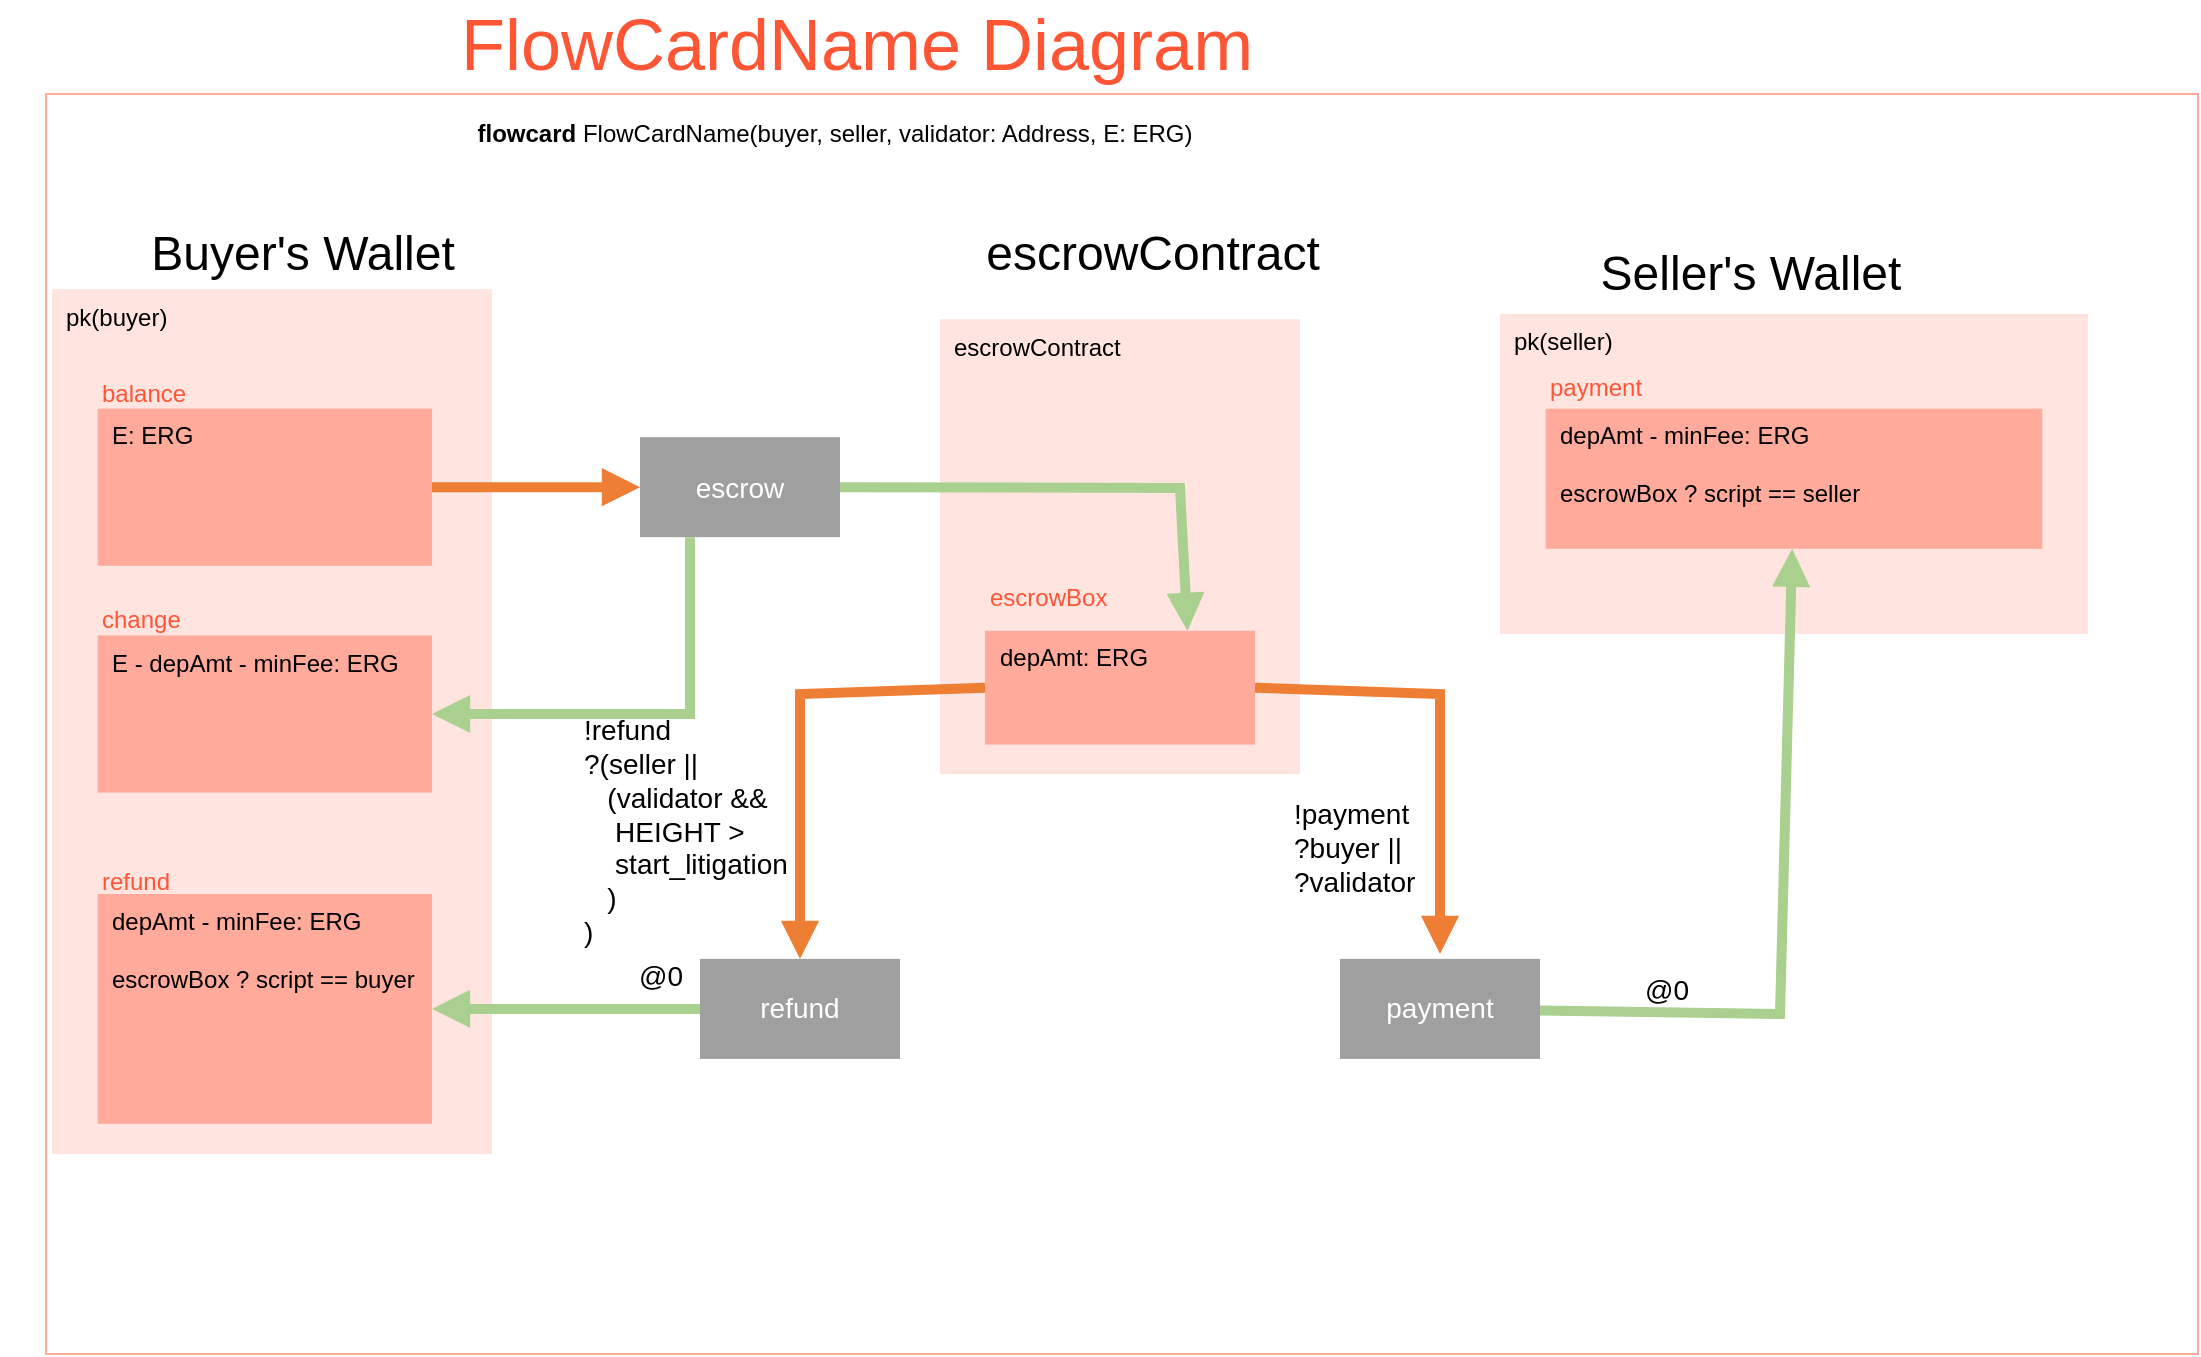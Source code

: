 <mxfile version="17.4.6" type="github">
  <diagram id="wPwa-OCC5YV9gxHPG1zq" name="Page-1">
    <mxGraphModel dx="1138" dy="615" grid="1" gridSize="10" guides="1" tooltips="1" connect="1" arrows="1" fold="1" page="1" pageScale="1" pageWidth="1169" pageHeight="827" math="0" shadow="0">
      <root>
        <mxCell id="0" />
        <mxCell id="1" parent="0" />
        <mxCell id="F8oq_pFOTgnIbFG9IkiV-1" value="" style="group;rounded=0;labelBackgroundColor=none;fontFamily=Helvetica;fontSize=14;fontColor=none;strokeColor=none;fillColor=none;align=left;html=1;" parent="1" vertex="1" connectable="0">
          <mxGeometry x="70" y="140" width="1076" height="670" as="geometry" />
        </mxCell>
        <mxCell id="F8oq_pFOTgnIbFG9IkiV-2" value="" style="rounded=0;whiteSpace=wrap;html=1;fillColor=default;strokeColor=#ffaa9c;fontFamily=Helvetica;fontSize=12;fontColor=#000000;align=left;labelBackgroundColor=none;connectable=0;container=0;allowArrows=0;" parent="F8oq_pFOTgnIbFG9IkiV-1" vertex="1">
          <mxGeometry x="23" y="40" width="1076" height="630" as="geometry" />
        </mxCell>
        <mxCell id="F8oq_pFOTgnIbFG9IkiV-3" value="&lt;font style=&quot;font-size: 36px&quot;&gt;FlowCardName Diagram&lt;/font&gt;" style="text;html=1;align=center;verticalAlign=middle;resizable=0;points=[];autosize=1;strokeColor=none;fillColor=none;fontSize=12;fontFamily=Helvetica;fontColor=#fe5535;rounded=0;labelBackgroundColor=none;connectable=0;allowArrows=0;" parent="F8oq_pFOTgnIbFG9IkiV-1" vertex="1">
          <mxGeometry x="222.886" width="410" height="30" as="geometry" />
        </mxCell>
        <mxCell id="F8oq_pFOTgnIbFG9IkiV-4" value="&lt;b&gt;flowcard &lt;/b&gt;FlowCardName(buyer, seller, validator: Address, E: ERG)" style="text;html=1;align=center;verticalAlign=middle;resizable=0;points=[];autosize=1;strokeColor=none;fillColor=none;fontSize=12;fontFamily=Helvetica;fontColor=#000000;rounded=0;labelBackgroundColor=none;connectable=0;allowArrows=0;" parent="F8oq_pFOTgnIbFG9IkiV-1" vertex="1">
          <mxGeometry x="232.143" y="50" width="370" height="20" as="geometry" />
        </mxCell>
        <mxCell id="F8oq_pFOTgnIbFG9IkiV-5" value="" style="group;allowArrows=0;connectable=0;rounded=0;labelBackgroundColor=none;fontFamily=Helvetica;fontSize=14;fontColor=none;strokeColor=none;fillColor=none;align=left;html=1;" parent="F8oq_pFOTgnIbFG9IkiV-1" vertex="1" connectable="0">
          <mxGeometry x="26" y="110" width="294" height="460" as="geometry" />
        </mxCell>
        <mxCell id="F8oq_pFOTgnIbFG9IkiV-6" value="&lt;div&gt;pk(buyer)&lt;/div&gt;" style="rounded=0;whiteSpace=wrap;html=1;fontFamily=Helvetica;fontSize=12;strokeColor=none;fillColor=#ffe4e0;fontColor=#000000;align=left;container=0;labelBackgroundColor=none;allowArrows=0;connectable=0;verticalAlign=top;spacingLeft=5;" parent="F8oq_pFOTgnIbFG9IkiV-5" vertex="1">
          <mxGeometry y="27.6" width="220" height="432.4" as="geometry" />
        </mxCell>
        <mxCell id="F8oq_pFOTgnIbFG9IkiV-7" value="&lt;div align=&quot;left&quot;&gt;&lt;font style=&quot;font-size: 24px&quot;&gt;Buyer&#39;s Wallet&lt;/font&gt;&lt;br&gt;&lt;/div&gt;" style="text;html=1;align=center;verticalAlign=middle;resizable=0;points=[];autosize=1;strokeColor=none;fillColor=none;fontSize=12;fontFamily=Helvetica;fontColor=#000000;rounded=0;container=0;labelBackgroundColor=none;connectable=0;allowArrows=0;" parent="F8oq_pFOTgnIbFG9IkiV-5" vertex="1">
          <mxGeometry x="39.528" width="170" height="20" as="geometry" />
        </mxCell>
        <mxCell id="F8oq_pFOTgnIbFG9IkiV-8" value="" style="group;rounded=0;fontFamily=Helvetica;fontSize=12;fontColor=#000000;strokeColor=none;fillColor=none;align=left;labelBackgroundColor=none;html=1;allowArrows=0;" parent="F8oq_pFOTgnIbFG9IkiV-5" vertex="1" connectable="0">
          <mxGeometry x="22.87" y="67.31" width="167.13" height="98.57" as="geometry" />
        </mxCell>
        <mxCell id="F8oq_pFOTgnIbFG9IkiV-9" value="&lt;div style=&quot;font-size: 12px&quot; align=&quot;left&quot;&gt;&lt;font style=&quot;font-size: 12px&quot; color=&quot;#000000&quot;&gt;E: ERG&lt;/font&gt;&lt;/div&gt;&lt;div style=&quot;font-size: 12px&quot; align=&quot;left&quot;&gt;&lt;br&gt;&lt;/div&gt;&lt;div&gt;&lt;br&gt;&lt;/div&gt;&lt;div style=&quot;font-size: 12px&quot;&gt;&lt;br&gt;&lt;/div&gt;" style="rounded=0;whiteSpace=wrap;html=1;fontFamily=Helvetica;fontSize=24;fontColor=#000000;strokeColor=none;fillColor=#ffaa9b;align=left;labelBackgroundColor=none;allowArrows=0;verticalAlign=top;spacingLeft=5;" parent="F8oq_pFOTgnIbFG9IkiV-8" vertex="1">
          <mxGeometry y="20.0" width="167.13" height="78.569" as="geometry" />
        </mxCell>
        <mxCell id="F8oq_pFOTgnIbFG9IkiV-10" value="balance" style="text;html=1;align=left;verticalAlign=middle;resizable=0;points=[];autosize=1;strokeColor=none;fillColor=none;fontSize=12;fontFamily=Helvetica;fontColor=#ff5536;rounded=0;labelBackgroundColor=none;allowArrows=0;connectable=0;" parent="F8oq_pFOTgnIbFG9IkiV-8" vertex="1">
          <mxGeometry y="2.738" width="60" height="20" as="geometry" />
        </mxCell>
        <mxCell id="QykKPUBNx--C2hL6VAvS-31" value="" style="group;rounded=0;fontFamily=Helvetica;fontSize=12;fontColor=#000000;strokeColor=none;fillColor=none;align=left;labelBackgroundColor=none;html=1;allowArrows=0;" vertex="1" connectable="0" parent="F8oq_pFOTgnIbFG9IkiV-5">
          <mxGeometry x="22.87" y="180.71" width="167.13" height="98.57" as="geometry" />
        </mxCell>
        <mxCell id="QykKPUBNx--C2hL6VAvS-32" value="&lt;div style=&quot;font-size: 12px&quot; align=&quot;left&quot;&gt;&lt;font style=&quot;font-size: 12px&quot; color=&quot;#000000&quot;&gt;E - depAmt - minFee: ERG&lt;/font&gt;&lt;/div&gt;" style="rounded=0;whiteSpace=wrap;html=1;fontFamily=Helvetica;fontSize=24;fontColor=#000000;strokeColor=none;fillColor=#ffaa9b;align=left;labelBackgroundColor=none;allowArrows=0;verticalAlign=top;spacingLeft=5;" vertex="1" parent="QykKPUBNx--C2hL6VAvS-31">
          <mxGeometry y="20.0" width="167.13" height="78.569" as="geometry" />
        </mxCell>
        <mxCell id="QykKPUBNx--C2hL6VAvS-33" value="change" style="text;html=1;align=left;verticalAlign=middle;resizable=0;points=[];autosize=1;strokeColor=none;fillColor=none;fontSize=12;fontFamily=Helvetica;fontColor=#ff5536;rounded=0;labelBackgroundColor=none;allowArrows=0;connectable=0;" vertex="1" parent="QykKPUBNx--C2hL6VAvS-31">
          <mxGeometry y="2.738" width="50" height="20" as="geometry" />
        </mxCell>
        <mxCell id="QykKPUBNx--C2hL6VAvS-1" value="" style="group;rounded=0;fontFamily=Helvetica;fontSize=12;fontColor=#000000;strokeColor=none;fillColor=none;align=left;labelBackgroundColor=none;html=1;allowArrows=0;" vertex="1" connectable="0" parent="F8oq_pFOTgnIbFG9IkiV-5">
          <mxGeometry x="22.87" y="310" width="167.13" height="134.9" as="geometry" />
        </mxCell>
        <mxCell id="QykKPUBNx--C2hL6VAvS-2" value="&lt;div style=&quot;font-size: 12px&quot; align=&quot;left&quot;&gt;&lt;font style=&quot;font-size: 12px&quot; color=&quot;#000000&quot;&gt;depAmt - minFee: ERG&lt;/font&gt;&lt;/div&gt;&lt;div style=&quot;font-size: 12px&quot; align=&quot;left&quot;&gt;&lt;br&gt;&lt;/div&gt;&lt;div style=&quot;font-size: 12px&quot; align=&quot;left&quot;&gt;&lt;span&gt;escrowBox ? script == buyer&lt;/span&gt;&lt;/div&gt;" style="rounded=0;whiteSpace=wrap;html=1;fontFamily=Helvetica;fontSize=24;fontColor=#000000;strokeColor=none;fillColor=#ffaa9b;align=left;labelBackgroundColor=none;allowArrows=0;verticalAlign=top;spacingLeft=5;" vertex="1" parent="QykKPUBNx--C2hL6VAvS-1">
          <mxGeometry y="20" width="167.13" height="114.9" as="geometry" />
        </mxCell>
        <mxCell id="QykKPUBNx--C2hL6VAvS-3" value="refund" style="text;html=1;align=left;verticalAlign=middle;resizable=0;points=[];autosize=1;strokeColor=none;fillColor=none;fontSize=12;fontFamily=Helvetica;fontColor=#ff5536;rounded=0;labelBackgroundColor=none;allowArrows=0;connectable=0;" vertex="1" parent="QykKPUBNx--C2hL6VAvS-1">
          <mxGeometry y="3.747" width="50" height="20" as="geometry" />
        </mxCell>
        <mxCell id="QykKPUBNx--C2hL6VAvS-4" value="&lt;div&gt;escrow&lt;/div&gt;" style="rounded=0;whiteSpace=wrap;html=1;fontFamily=Helvetica;fontSize=14;fontColor=#FFFFFF;strokeColor=none;fillColor=#9f9f9f;align=center;" vertex="1" parent="F8oq_pFOTgnIbFG9IkiV-1">
          <mxGeometry x="320.0" y="211.59" width="100" height="50" as="geometry" />
        </mxCell>
        <mxCell id="QykKPUBNx--C2hL6VAvS-27" value="" style="endArrow=block;html=1;fontFamily=Helvetica;fontSize=14;fontColor=#FFFFFF;endFill=1;strokeWidth=5;strokeColor=#ee7e34;rounded=0;entryX=0;entryY=0.5;entryDx=0;entryDy=0;exitX=1;exitY=0.5;exitDx=0;exitDy=0;" edge="1" parent="F8oq_pFOTgnIbFG9IkiV-1" source="F8oq_pFOTgnIbFG9IkiV-9" target="QykKPUBNx--C2hL6VAvS-4">
          <mxGeometry width="50" height="50" relative="1" as="geometry">
            <mxPoint x="294.26" y="209.5" as="sourcePoint" />
            <mxPoint x="414.26" y="209.5" as="targetPoint" />
          </mxGeometry>
        </mxCell>
        <mxCell id="QykKPUBNx--C2hL6VAvS-34" value="" style="endArrow=block;html=1;fontFamily=Helvetica;fontSize=14;fontColor=#FFFFFF;endFill=1;strokeWidth=5;strokeColor=#a9d08e;rounded=0;exitX=0.25;exitY=1;exitDx=0;exitDy=0;" edge="1" parent="F8oq_pFOTgnIbFG9IkiV-1" source="QykKPUBNx--C2hL6VAvS-4" target="QykKPUBNx--C2hL6VAvS-32">
          <mxGeometry width="50" height="50" relative="1" as="geometry">
            <mxPoint x="406" y="320" as="sourcePoint" />
            <mxPoint x="306" y="330" as="targetPoint" />
            <Array as="points">
              <mxPoint x="345" y="350" />
            </Array>
          </mxGeometry>
        </mxCell>
        <mxCell id="QykKPUBNx--C2hL6VAvS-37" value="&lt;div&gt;refund&lt;/div&gt;" style="rounded=0;whiteSpace=wrap;html=1;fontFamily=Helvetica;fontSize=14;fontColor=#FFFFFF;strokeColor=none;fillColor=#9f9f9f;align=center;" vertex="1" parent="F8oq_pFOTgnIbFG9IkiV-1">
          <mxGeometry x="350.0" y="472.45" width="100" height="50" as="geometry" />
        </mxCell>
        <mxCell id="QykKPUBNx--C2hL6VAvS-41" value="" style="endArrow=block;html=1;fontFamily=Helvetica;fontSize=14;fontColor=#FFFFFF;endFill=1;strokeWidth=5;strokeColor=#a9d08e;rounded=0;exitX=0;exitY=0.5;exitDx=0;exitDy=0;" edge="1" parent="F8oq_pFOTgnIbFG9IkiV-1" source="QykKPUBNx--C2hL6VAvS-37" target="QykKPUBNx--C2hL6VAvS-2">
          <mxGeometry width="50" height="50" relative="1" as="geometry">
            <mxPoint x="546" y="390" as="sourcePoint" />
            <mxPoint x="666" y="390" as="targetPoint" />
          </mxGeometry>
        </mxCell>
        <mxCell id="QykKPUBNx--C2hL6VAvS-42" value="&lt;div&gt;@0&lt;/div&gt;" style="edgeLabel;html=1;align=center;verticalAlign=middle;resizable=0;points=[];fontSize=14;fontFamily=Helvetica;fontColor=#000000;labelBackgroundColor=none;rounded=0;strokeColor=default;fillColor=none;allowArrows=0;" vertex="1" connectable="0" parent="QykKPUBNx--C2hL6VAvS-41">
          <mxGeometry x="0.583" y="-1" relative="1" as="geometry">
            <mxPoint x="86" y="-16" as="offset" />
          </mxGeometry>
        </mxCell>
        <mxCell id="QykKPUBNx--C2hL6VAvS-18" value="" style="group;allowArrows=0;connectable=0;rounded=0;labelBackgroundColor=none;fontFamily=Helvetica;fontSize=14;fontColor=none;strokeColor=none;fillColor=none;align=left;html=1;" vertex="1" connectable="0" parent="F8oq_pFOTgnIbFG9IkiV-1">
          <mxGeometry x="750" y="120" width="294" height="190" as="geometry" />
        </mxCell>
        <mxCell id="QykKPUBNx--C2hL6VAvS-19" value="&lt;div&gt;pk(seller)&lt;/div&gt;" style="rounded=0;whiteSpace=wrap;html=1;fontFamily=Helvetica;fontSize=12;strokeColor=none;fillColor=#ffe4e0;fontColor=#000000;align=left;container=0;labelBackgroundColor=none;allowArrows=0;connectable=0;verticalAlign=top;spacingLeft=5;" vertex="1" parent="QykKPUBNx--C2hL6VAvS-18">
          <mxGeometry y="30" width="294" height="160" as="geometry" />
        </mxCell>
        <mxCell id="QykKPUBNx--C2hL6VAvS-20" value="&lt;div align=&quot;left&quot;&gt;&lt;font style=&quot;font-size: 24px&quot;&gt;Seller&#39;s Wallet&lt;/font&gt;&lt;br&gt;&lt;/div&gt;" style="text;html=1;align=center;verticalAlign=middle;resizable=0;points=[];autosize=1;strokeColor=none;fillColor=none;fontSize=12;fontFamily=Helvetica;fontColor=#000000;rounded=0;container=0;labelBackgroundColor=none;connectable=0;allowArrows=0;" vertex="1" parent="QykKPUBNx--C2hL6VAvS-18">
          <mxGeometry x="39.528" width="170" height="20" as="geometry" />
        </mxCell>
        <mxCell id="QykKPUBNx--C2hL6VAvS-24" value="" style="group;rounded=0;fontFamily=Helvetica;fontSize=12;fontColor=#000000;strokeColor=none;fillColor=none;align=left;labelBackgroundColor=none;html=1;allowArrows=0;" vertex="1" connectable="0" parent="QykKPUBNx--C2hL6VAvS-18">
          <mxGeometry x="22.87" y="53.994" width="248.26" height="93.402" as="geometry" />
        </mxCell>
        <mxCell id="QykKPUBNx--C2hL6VAvS-25" value="&lt;div style=&quot;font-size: 12px&quot; align=&quot;left&quot;&gt;&lt;div align=&quot;left&quot;&gt;&lt;font color=&quot;#000000&quot;&gt;depAmt - minFee: ERG&lt;/font&gt;&lt;/div&gt;&lt;div align=&quot;left&quot;&gt;&lt;br&gt;&lt;/div&gt;&lt;div align=&quot;left&quot;&gt;escrowBox ? script == seller&lt;/div&gt;&lt;/div&gt;" style="rounded=0;whiteSpace=wrap;html=1;fontFamily=Helvetica;fontSize=24;fontColor=#000000;strokeColor=none;fillColor=#ffaa9b;align=left;labelBackgroundColor=none;allowArrows=0;verticalAlign=top;spacingLeft=5;" vertex="1" parent="QykKPUBNx--C2hL6VAvS-24">
          <mxGeometry y="23.35" width="248.26" height="70.051" as="geometry" />
        </mxCell>
        <mxCell id="QykKPUBNx--C2hL6VAvS-26" value="payment" style="text;html=1;align=left;verticalAlign=middle;resizable=0;points=[];autosize=1;strokeColor=none;fillColor=none;fontSize=12;fontFamily=Helvetica;fontColor=#ff5536;rounded=0;labelBackgroundColor=none;allowArrows=0;connectable=0;" vertex="1" parent="QykKPUBNx--C2hL6VAvS-24">
          <mxGeometry y="2.594" width="60" height="20" as="geometry" />
        </mxCell>
        <mxCell id="QykKPUBNx--C2hL6VAvS-9" value="" style="group;allowArrows=0;connectable=0;rounded=0;labelBackgroundColor=none;fontFamily=Helvetica;fontSize=14;fontColor=none;strokeColor=none;fillColor=none;align=left;html=1;" vertex="1" connectable="0" parent="F8oq_pFOTgnIbFG9IkiV-1">
          <mxGeometry x="470" y="110" width="180" height="270" as="geometry" />
        </mxCell>
        <mxCell id="QykKPUBNx--C2hL6VAvS-10" value="&lt;div&gt;escrowContract&lt;/div&gt;" style="rounded=0;whiteSpace=wrap;html=1;fontFamily=Helvetica;fontSize=12;strokeColor=none;fillColor=#ffe4e0;fontColor=#000000;align=left;container=0;labelBackgroundColor=none;allowArrows=0;connectable=0;verticalAlign=top;spacingLeft=5;" vertex="1" parent="QykKPUBNx--C2hL6VAvS-9">
          <mxGeometry y="42.632" width="180" height="227.368" as="geometry" />
        </mxCell>
        <mxCell id="QykKPUBNx--C2hL6VAvS-11" value="&lt;div align=&quot;left&quot;&gt;&lt;font style=&quot;font-size: 24px&quot;&gt;escrowContract&lt;/font&gt;&lt;br&gt;&lt;/div&gt;" style="text;html=1;align=center;verticalAlign=middle;resizable=0;points=[];autosize=1;strokeColor=none;fillColor=none;fontSize=12;fontFamily=Helvetica;fontColor=#000000;rounded=0;container=0;labelBackgroundColor=none;connectable=0;allowArrows=0;" vertex="1" parent="QykKPUBNx--C2hL6VAvS-9">
          <mxGeometry x="16.364" width="180" height="20" as="geometry" />
        </mxCell>
        <mxCell id="QykKPUBNx--C2hL6VAvS-12" value="" style="group;rounded=0;fontFamily=Helvetica;fontSize=12;fontColor=#000000;strokeColor=none;fillColor=none;align=left;labelBackgroundColor=none;html=1;allowArrows=0;" vertex="1" connectable="0" parent="QykKPUBNx--C2hL6VAvS-9">
          <mxGeometry x="22.5" y="170" width="135" height="85.26" as="geometry" />
        </mxCell>
        <mxCell id="QykKPUBNx--C2hL6VAvS-13" value="&lt;div style=&quot;font-size: 12px&quot; align=&quot;left&quot;&gt;&lt;font style=&quot;font-size: 12px&quot; color=&quot;#000000&quot;&gt;depAmt: ERG&lt;/font&gt;&lt;/div&gt;&lt;div style=&quot;font-size: 12px&quot; align=&quot;left&quot;&gt;&lt;br&gt;&lt;/div&gt;&lt;div style=&quot;font-size: 12px&quot;&gt;&lt;br&gt;&lt;/div&gt;" style="rounded=0;whiteSpace=wrap;html=1;fontFamily=Helvetica;fontSize=24;fontColor=#000000;strokeColor=none;fillColor=#ffaa9b;align=left;labelBackgroundColor=none;allowArrows=0;verticalAlign=top;spacingLeft=5;" vertex="1" parent="QykKPUBNx--C2hL6VAvS-12">
          <mxGeometry y="28.42" width="135" height="56.84" as="geometry" />
        </mxCell>
        <mxCell id="QykKPUBNx--C2hL6VAvS-14" value="escrowBox" style="text;html=1;align=left;verticalAlign=middle;resizable=0;points=[];autosize=1;strokeColor=none;fillColor=none;fontSize=12;fontFamily=Helvetica;fontColor=#ff5536;rounded=0;labelBackgroundColor=none;allowArrows=0;connectable=0;" vertex="1" parent="QykKPUBNx--C2hL6VAvS-12">
          <mxGeometry y="2.368" width="70" height="20" as="geometry" />
        </mxCell>
        <mxCell id="QykKPUBNx--C2hL6VAvS-38" value="" style="endArrow=block;html=1;fontFamily=Helvetica;fontSize=14;fontColor=#FFFFFF;endFill=1;strokeWidth=5;strokeColor=#ee7e34;rounded=0;exitX=0;exitY=0.5;exitDx=0;exitDy=0;" edge="1" parent="F8oq_pFOTgnIbFG9IkiV-1" source="QykKPUBNx--C2hL6VAvS-13" target="QykKPUBNx--C2hL6VAvS-37">
          <mxGeometry width="50" height="50" relative="1" as="geometry">
            <mxPoint x="546" y="390" as="sourcePoint" />
            <mxPoint x="666" y="390" as="targetPoint" />
            <Array as="points">
              <mxPoint x="400" y="340" />
            </Array>
          </mxGeometry>
        </mxCell>
        <mxCell id="QykKPUBNx--C2hL6VAvS-39" value="&lt;div&gt;&lt;br&gt;&lt;/div&gt;&lt;div&gt;!refund&lt;/div&gt;&lt;div&gt;?(seller ||&amp;nbsp;&lt;/div&gt;&lt;div&gt;&amp;nbsp; &amp;nbsp;(validator &amp;amp;&amp;amp;&amp;nbsp;&lt;/div&gt;&lt;div&gt;&amp;nbsp; &amp;nbsp; HEIGHT &amp;gt;&amp;nbsp;&lt;/div&gt;&lt;div&gt;&amp;nbsp; &amp;nbsp; start_litigation&lt;/div&gt;&lt;div&gt;&amp;nbsp; &amp;nbsp;)&lt;/div&gt;&lt;div&gt;)&lt;br&gt;&lt;/div&gt;" style="edgeLabel;html=1;align=left;verticalAlign=middle;resizable=0;points=[];fontSize=14;fontFamily=Helvetica;fontColor=#000000;labelBackgroundColor=none;rounded=0;strokeColor=default;fillColor=none;allowArrows=0;" vertex="1" connectable="0" parent="QykKPUBNx--C2hL6VAvS-38">
          <mxGeometry x="0.583" y="-1" relative="1" as="geometry">
            <mxPoint x="-109" y="-26" as="offset" />
          </mxGeometry>
        </mxCell>
        <mxCell id="QykKPUBNx--C2hL6VAvS-43" value="&lt;div&gt;payment&lt;/div&gt;" style="rounded=0;whiteSpace=wrap;html=1;fontFamily=Helvetica;fontSize=14;fontColor=#FFFFFF;strokeColor=none;fillColor=#9f9f9f;align=center;" vertex="1" parent="F8oq_pFOTgnIbFG9IkiV-1">
          <mxGeometry x="670.0" y="472.45" width="100" height="50" as="geometry" />
        </mxCell>
        <mxCell id="QykKPUBNx--C2hL6VAvS-44" value="" style="endArrow=block;html=1;fontFamily=Helvetica;fontSize=14;fontColor=#FFFFFF;endFill=1;strokeWidth=5;strokeColor=#ee7e34;rounded=0;exitX=1;exitY=0.5;exitDx=0;exitDy=0;" edge="1" parent="F8oq_pFOTgnIbFG9IkiV-1" source="QykKPUBNx--C2hL6VAvS-13">
          <mxGeometry width="50" height="50" relative="1" as="geometry">
            <mxPoint x="430" y="430" as="sourcePoint" />
            <mxPoint x="720" y="470" as="targetPoint" />
            <Array as="points">
              <mxPoint x="720" y="340" />
            </Array>
          </mxGeometry>
        </mxCell>
        <mxCell id="QykKPUBNx--C2hL6VAvS-45" value="&lt;div&gt;&lt;span&gt;!payment&lt;/span&gt;&lt;br&gt;&lt;/div&gt;&lt;div&gt;?buyer ||&lt;br&gt;&lt;/div&gt;&lt;div&gt;?validator&lt;/div&gt;" style="edgeLabel;html=1;align=left;verticalAlign=middle;resizable=0;points=[];fontSize=14;fontFamily=Helvetica;fontColor=#000000;labelBackgroundColor=none;rounded=0;strokeColor=default;fillColor=none;allowArrows=0;" vertex="1" connectable="0" parent="QykKPUBNx--C2hL6VAvS-44">
          <mxGeometry x="0.583" y="-1" relative="1" as="geometry">
            <mxPoint x="-74" y="-7" as="offset" />
          </mxGeometry>
        </mxCell>
        <mxCell id="QykKPUBNx--C2hL6VAvS-46" value="" style="endArrow=block;html=1;fontFamily=Helvetica;fontSize=14;fontColor=#FFFFFF;endFill=1;strokeWidth=5;strokeColor=#a9d08e;rounded=0;" edge="1" parent="F8oq_pFOTgnIbFG9IkiV-1" source="QykKPUBNx--C2hL6VAvS-43" target="QykKPUBNx--C2hL6VAvS-25">
          <mxGeometry width="50" height="50" relative="1" as="geometry">
            <mxPoint x="860" y="440" as="sourcePoint" />
            <mxPoint x="980" y="440" as="targetPoint" />
            <Array as="points">
              <mxPoint x="890" y="500" />
            </Array>
          </mxGeometry>
        </mxCell>
        <mxCell id="QykKPUBNx--C2hL6VAvS-47" value="&lt;div&gt;@0&lt;/div&gt;" style="edgeLabel;html=1;align=center;verticalAlign=middle;resizable=0;points=[];fontSize=14;fontFamily=Helvetica;fontColor=#000000;labelBackgroundColor=none;rounded=0;strokeColor=default;fillColor=none;allowArrows=0;" vertex="1" connectable="0" parent="QykKPUBNx--C2hL6VAvS-46">
          <mxGeometry x="0.583" y="-1" relative="1" as="geometry">
            <mxPoint x="-62" y="147" as="offset" />
          </mxGeometry>
        </mxCell>
        <mxCell id="QykKPUBNx--C2hL6VAvS-29" value="" style="endArrow=block;html=1;fontFamily=Helvetica;fontSize=14;fontColor=#FFFFFF;endFill=1;strokeWidth=5;strokeColor=#a9d08e;rounded=0;exitX=1;exitY=0.5;exitDx=0;exitDy=0;entryX=0.75;entryY=0;entryDx=0;entryDy=0;" edge="1" parent="F8oq_pFOTgnIbFG9IkiV-1" source="QykKPUBNx--C2hL6VAvS-4" target="QykKPUBNx--C2hL6VAvS-13">
          <mxGeometry width="50" height="50" relative="1" as="geometry">
            <mxPoint x="546" y="290" as="sourcePoint" />
            <mxPoint x="666" y="290" as="targetPoint" />
            <Array as="points">
              <mxPoint x="590" y="237" />
            </Array>
          </mxGeometry>
        </mxCell>
        <mxCell id="QykKPUBNx--C2hL6VAvS-30" value="" style="edgeLabel;html=1;align=center;verticalAlign=middle;resizable=0;points=[];fontSize=14;fontFamily=Helvetica;fontColor=#000000;labelBackgroundColor=none;rounded=0;strokeColor=default;fillColor=none;allowArrows=0;" vertex="1" connectable="0" parent="QykKPUBNx--C2hL6VAvS-29">
          <mxGeometry x="0.583" y="-1" relative="1" as="geometry">
            <mxPoint x="-45" y="9" as="offset" />
          </mxGeometry>
        </mxCell>
      </root>
    </mxGraphModel>
  </diagram>
</mxfile>
